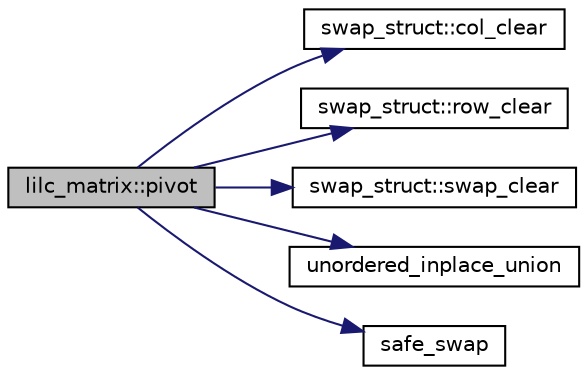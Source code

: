 digraph G
{
  edge [fontname="Helvetica",fontsize="10",labelfontname="Helvetica",labelfontsize="10"];
  node [fontname="Helvetica",fontsize="10",shape=record];
  rankdir="LR";
  Node1 [label="lilc_matrix::pivot",height=0.2,width=0.4,color="black", fillcolor="grey75", style="filled" fontcolor="black"];
  Node1 -> Node2 [color="midnightblue",fontsize="10",style="solid",fontname="Helvetica"];
  Node2 [label="swap_struct::col_clear",height=0.2,width=0.4,color="black", fillcolor="white", style="filled",URL="$classswap__struct.html#ad97200ee23cd1f70668d6b4462228343",tooltip="Clears all col vectors (col_k, col_r, col_k_nnzs, col_r_nnzs)."];
  Node1 -> Node3 [color="midnightblue",fontsize="10",style="solid",fontname="Helvetica"];
  Node3 [label="swap_struct::row_clear",height=0.2,width=0.4,color="black", fillcolor="white", style="filled",URL="$classswap__struct.html#a9727bf8ea70308977661235c59e3b8da",tooltip="Clears all row vectors (row_k, row_r)."];
  Node1 -> Node4 [color="midnightblue",fontsize="10",style="solid",fontname="Helvetica"];
  Node4 [label="swap_struct::swap_clear",height=0.2,width=0.4,color="black", fillcolor="white", style="filled",URL="$classswap__struct.html#ac67fad73735b183c372ef63b4a9cd581",tooltip="Clears all swap vectors (swapk, swapr, all_swaps)."];
  Node1 -> Node5 [color="midnightblue",fontsize="10",style="solid",fontname="Helvetica"];
  Node5 [label="unordered_inplace_union",height=0.2,width=0.4,color="black", fillcolor="white", style="filled",URL="$lilc__matrix__ildl__helpers_8h.html#af0e67313612267ba689bc7625a691567",tooltip="Performs an inplace union of two unsorted lists (a and b), removing duplicates in the final list..."];
  Node1 -> Node6 [color="midnightblue",fontsize="10",style="solid",fontname="Helvetica"];
  Node6 [label="safe_swap",height=0.2,width=0.4,color="black", fillcolor="white", style="filled",URL="$lilc__matrix__ildl__helpers_8h.html#ac6f821ca233295dd508731797ed4d954"];
}
